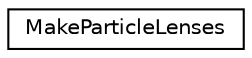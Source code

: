 digraph "Graphical Class Hierarchy"
{
 // LATEX_PDF_SIZE
  edge [fontname="Helvetica",fontsize="10",labelfontname="Helvetica",labelfontsize="10"];
  node [fontname="Helvetica",fontsize="10",shape=record];
  rankdir="LR";
  Node0 [label="MakeParticleLenses",height=0.2,width=0.4,color="black", fillcolor="white", style="filled",URL="$class_make_particle_lenses.html",tooltip="A class for constructing LensHalos from particles in a data file."];
}
